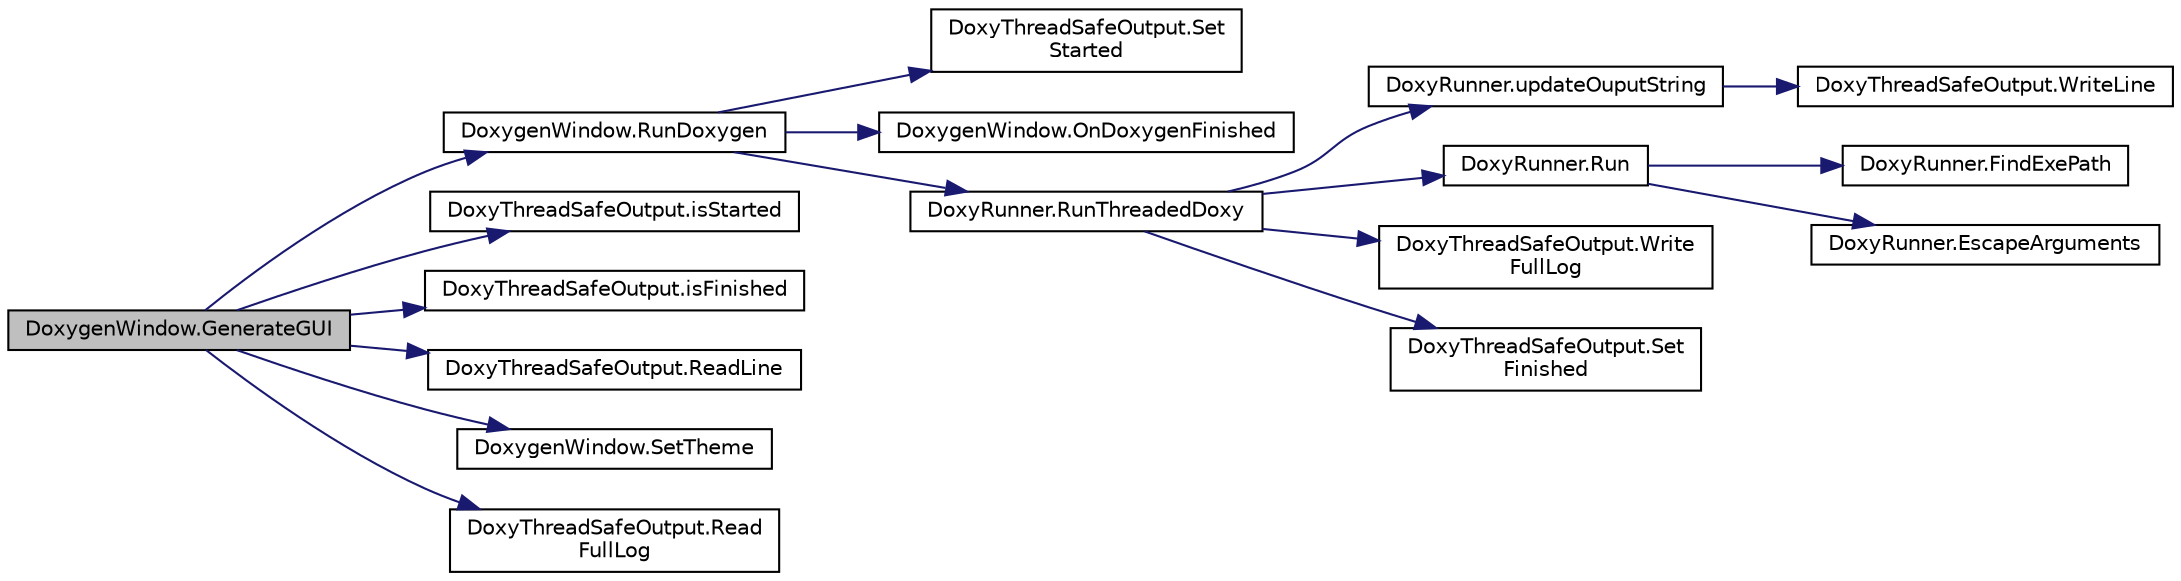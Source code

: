 digraph "DoxygenWindow.GenerateGUI"
{
 // LATEX_PDF_SIZE
  edge [fontname="Helvetica",fontsize="10",labelfontname="Helvetica",labelfontsize="10"];
  node [fontname="Helvetica",fontsize="10",shape=record];
  rankdir="LR";
  Node5 [label="DoxygenWindow.GenerateGUI",height=0.2,width=0.4,color="black", fillcolor="grey75", style="filled", fontcolor="black",tooltip=" "];
  Node5 -> Node6 [color="midnightblue",fontsize="10",style="solid",fontname="Helvetica"];
  Node6 [label="DoxygenWindow.RunDoxygen",height=0.2,width=0.4,color="black", fillcolor="white", style="filled",URL="$class_doxygen_window.html#a63924417d5b5b7a71570ec9a9ef1ca5e",tooltip=" "];
  Node6 -> Node7 [color="midnightblue",fontsize="10",style="solid",fontname="Helvetica"];
  Node7 [label="DoxyThreadSafeOutput.Set\lStarted",height=0.2,width=0.4,color="black", fillcolor="white", style="filled",URL="$class_doxy_thread_safe_output.html#ad08186c77f145bc3cb1ddb50259ef589",tooltip=" "];
  Node6 -> Node8 [color="midnightblue",fontsize="10",style="solid",fontname="Helvetica"];
  Node8 [label="DoxygenWindow.OnDoxygenFinished",height=0.2,width=0.4,color="black", fillcolor="white", style="filled",URL="$class_doxygen_window.html#a2809a93b756a6cfc371ee76a9d7168d7",tooltip=" "];
  Node6 -> Node9 [color="midnightblue",fontsize="10",style="solid",fontname="Helvetica"];
  Node9 [label="DoxyRunner.RunThreadedDoxy",height=0.2,width=0.4,color="black", fillcolor="white", style="filled",URL="$class_doxy_runner.html#a0a838402bf7b6661d4a1959c1b57aeb6",tooltip=" "];
  Node9 -> Node10 [color="midnightblue",fontsize="10",style="solid",fontname="Helvetica"];
  Node10 [label="DoxyRunner.updateOuputString",height=0.2,width=0.4,color="black", fillcolor="white", style="filled",URL="$class_doxy_runner.html#a4474ed980f895f97ac3517fe85834259",tooltip=" "];
  Node10 -> Node11 [color="midnightblue",fontsize="10",style="solid",fontname="Helvetica"];
  Node11 [label="DoxyThreadSafeOutput.WriteLine",height=0.2,width=0.4,color="black", fillcolor="white", style="filled",URL="$class_doxy_thread_safe_output.html#ab2083e9efa17a35c72d3c2c784ef6800",tooltip=" "];
  Node9 -> Node12 [color="midnightblue",fontsize="10",style="solid",fontname="Helvetica"];
  Node12 [label="DoxyRunner.Run",height=0.2,width=0.4,color="black", fillcolor="white", style="filled",URL="$class_doxy_runner.html#a7458975df0c43d397051f225d6def184",tooltip="Runs the specified executable with the provided arguments and returns the process' exit code."];
  Node12 -> Node13 [color="midnightblue",fontsize="10",style="solid",fontname="Helvetica"];
  Node13 [label="DoxyRunner.FindExePath",height=0.2,width=0.4,color="black", fillcolor="white", style="filled",URL="$class_doxy_runner.html#a0923bf6769c3b99b4fb8e9ce67877a94",tooltip="Expands environment variables and, if unqualified, locates the exe in the working directory or the ev..."];
  Node12 -> Node14 [color="midnightblue",fontsize="10",style="solid",fontname="Helvetica"];
  Node14 [label="DoxyRunner.EscapeArguments",height=0.2,width=0.4,color="black", fillcolor="white", style="filled",URL="$class_doxy_runner.html#a9e1ad0bb37f42899aeac2e2fb59cb769",tooltip="Quotes all arguments that contain whitespace, or begin with a quote and returns a single argument str..."];
  Node9 -> Node15 [color="midnightblue",fontsize="10",style="solid",fontname="Helvetica"];
  Node15 [label="DoxyThreadSafeOutput.Write\lFullLog",height=0.2,width=0.4,color="black", fillcolor="white", style="filled",URL="$class_doxy_thread_safe_output.html#aa831eccd758e59c835fd3486c39a4a8c",tooltip=" "];
  Node9 -> Node16 [color="midnightblue",fontsize="10",style="solid",fontname="Helvetica"];
  Node16 [label="DoxyThreadSafeOutput.Set\lFinished",height=0.2,width=0.4,color="black", fillcolor="white", style="filled",URL="$class_doxy_thread_safe_output.html#a97e2149569e2bb5e749851daa2781423",tooltip=" "];
  Node5 -> Node17 [color="midnightblue",fontsize="10",style="solid",fontname="Helvetica"];
  Node17 [label="DoxyThreadSafeOutput.isStarted",height=0.2,width=0.4,color="black", fillcolor="white", style="filled",URL="$class_doxy_thread_safe_output.html#afc9e32fd7203a5c6c74ee914241c3e79",tooltip=" "];
  Node5 -> Node18 [color="midnightblue",fontsize="10",style="solid",fontname="Helvetica"];
  Node18 [label="DoxyThreadSafeOutput.isFinished",height=0.2,width=0.4,color="black", fillcolor="white", style="filled",URL="$class_doxy_thread_safe_output.html#a676622488e7bec792b66693fc1f20e73",tooltip=" "];
  Node5 -> Node19 [color="midnightblue",fontsize="10",style="solid",fontname="Helvetica"];
  Node19 [label="DoxyThreadSafeOutput.ReadLine",height=0.2,width=0.4,color="black", fillcolor="white", style="filled",URL="$class_doxy_thread_safe_output.html#a84958c6ebe8de10ced504bf5f2fde015",tooltip=" "];
  Node5 -> Node20 [color="midnightblue",fontsize="10",style="solid",fontname="Helvetica"];
  Node20 [label="DoxygenWindow.SetTheme",height=0.2,width=0.4,color="black", fillcolor="white", style="filled",URL="$class_doxygen_window.html#a6bab0bf619cae4e207e0e97ebc7b433b",tooltip=" "];
  Node5 -> Node21 [color="midnightblue",fontsize="10",style="solid",fontname="Helvetica"];
  Node21 [label="DoxyThreadSafeOutput.Read\lFullLog",height=0.2,width=0.4,color="black", fillcolor="white", style="filled",URL="$class_doxy_thread_safe_output.html#a40486922d565c2b83934fd8e863bf843",tooltip=" "];
}
